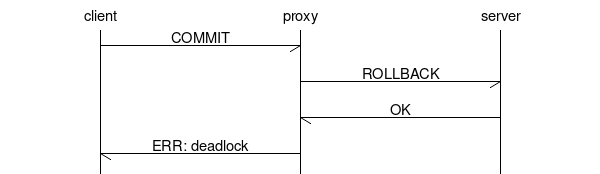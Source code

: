 msc {
	client, proxy, server;

	client->proxy [ label = "COMMIT" ];
	proxy->server [ label = "ROLLBACK" ];
	server->proxy [ label = "OK" ];
	proxy->client [ label = "ERR: deadlock" ];
}
